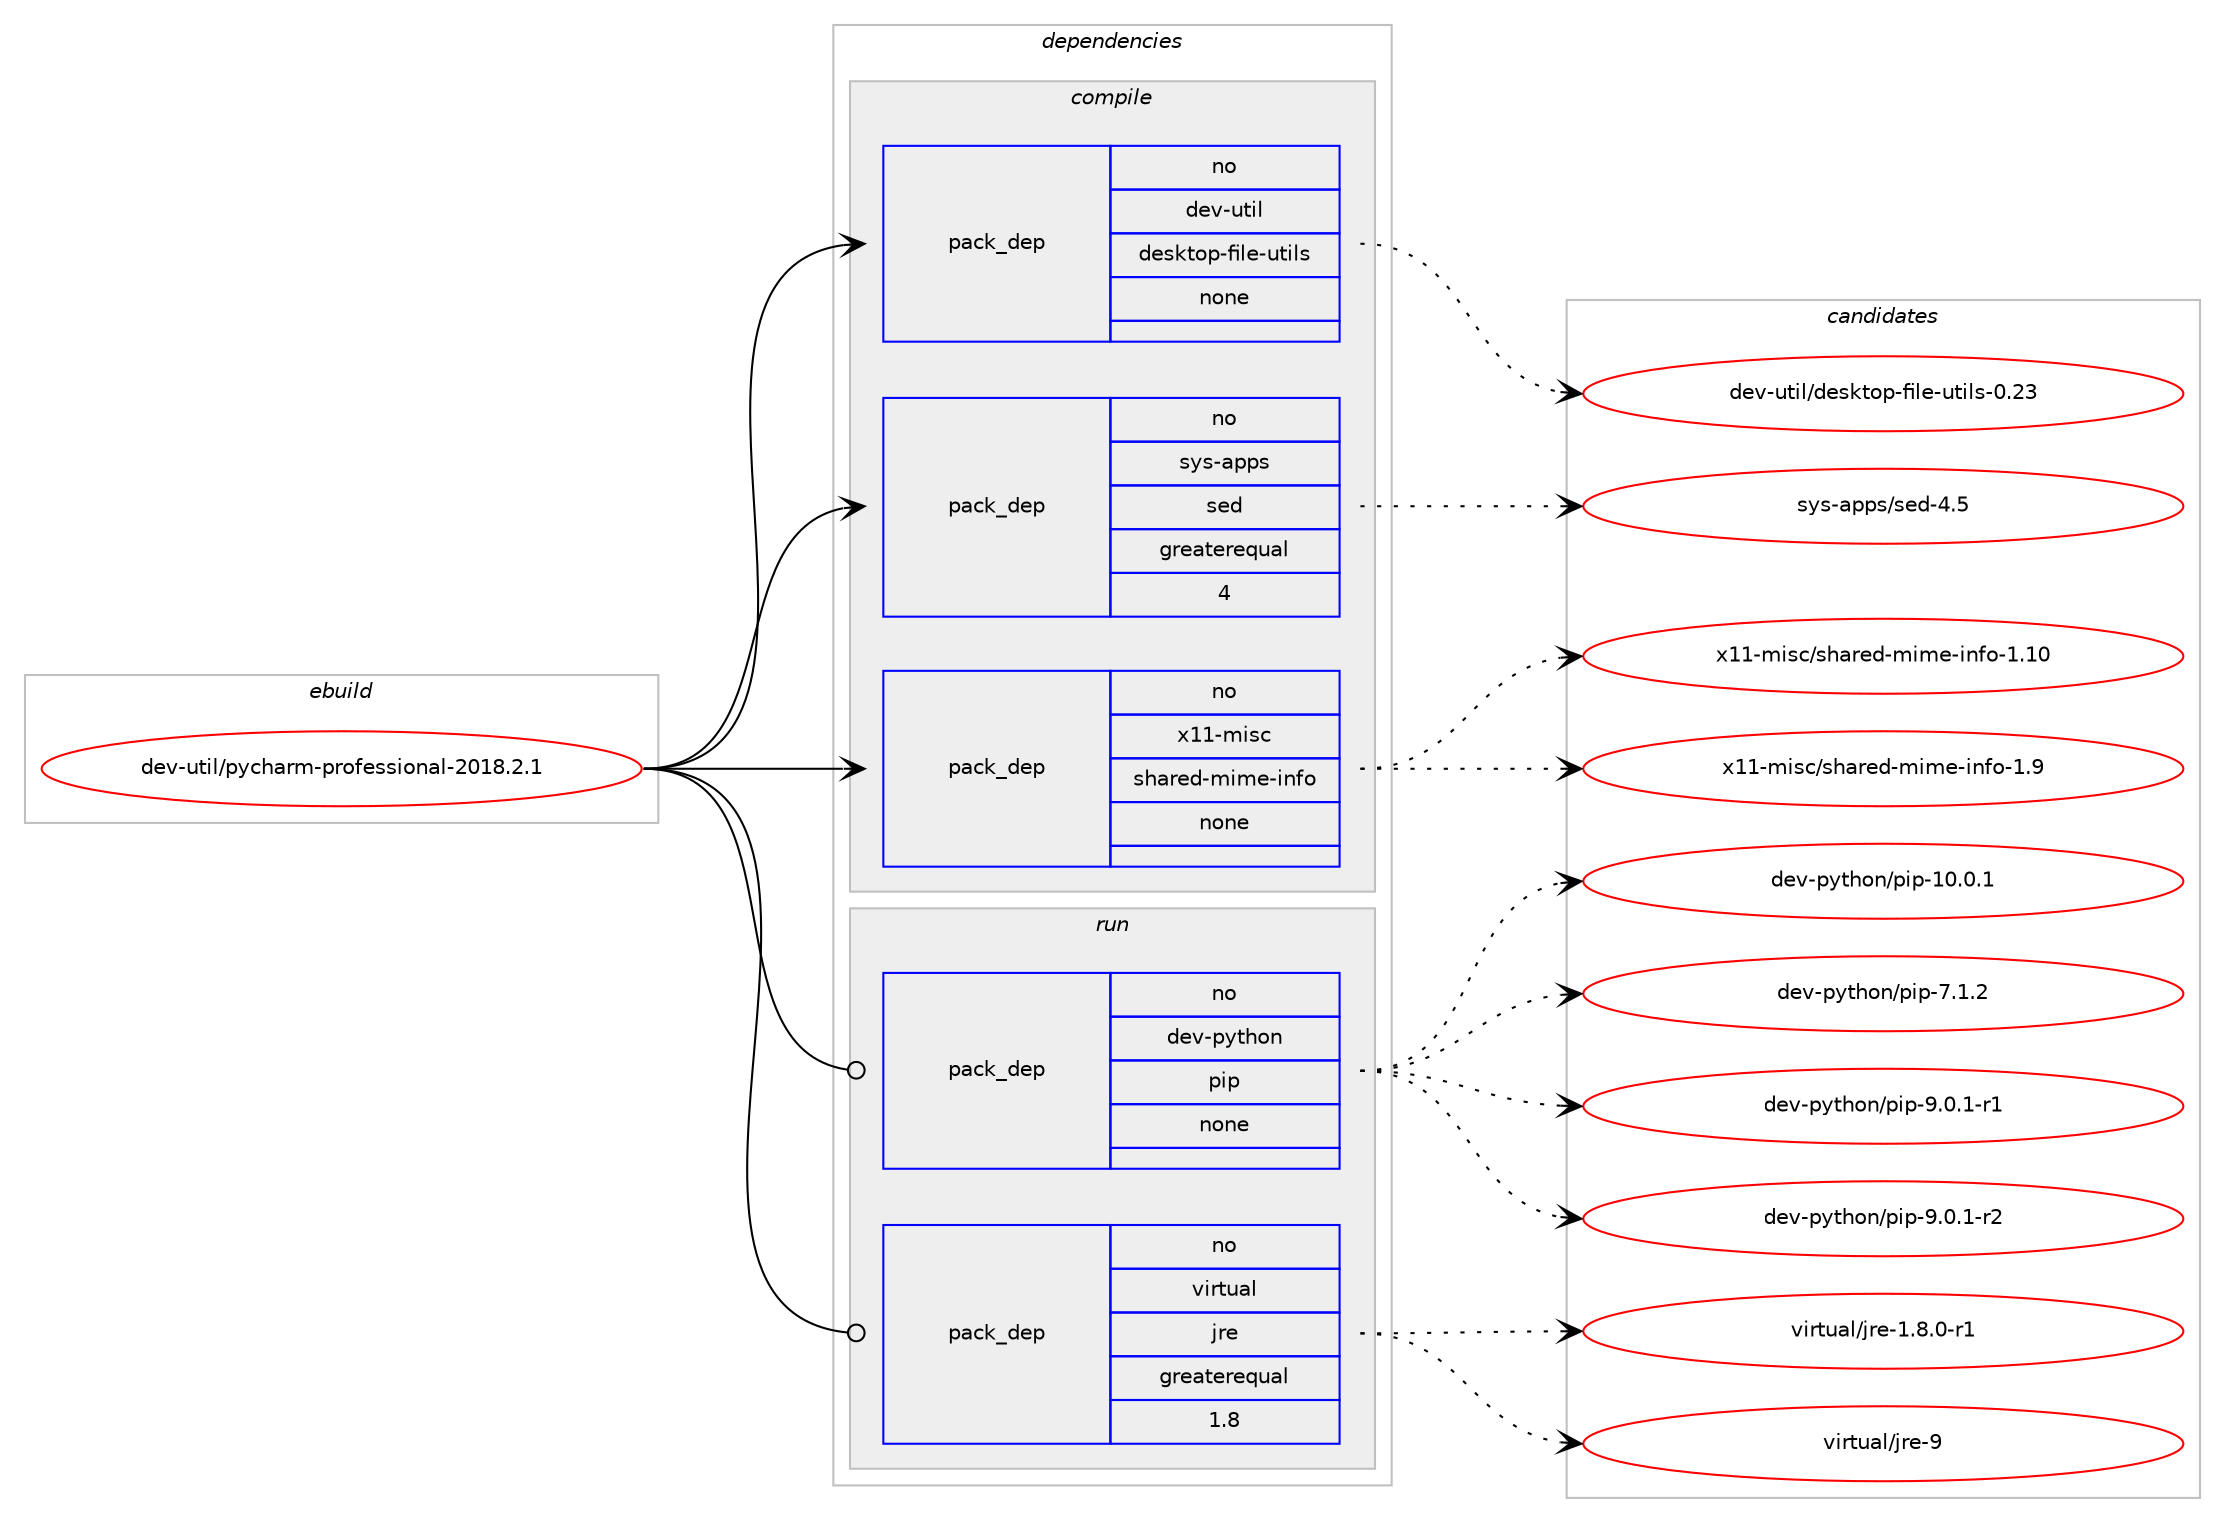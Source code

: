 digraph prolog {

# *************
# Graph options
# *************

newrank=true;
concentrate=true;
compound=true;
graph [rankdir=LR,fontname=Helvetica,fontsize=10,ranksep=1.5];#, ranksep=2.5, nodesep=0.2];
edge  [arrowhead=vee];
node  [fontname=Helvetica,fontsize=10];

# **********
# The ebuild
# **********

subgraph cluster_leftcol {
color=gray;
rank=same;
label=<<i>ebuild</i>>;
id [label="dev-util/pycharm-professional-2018.2.1", color=red, width=4, href="../dev-util/pycharm-professional-2018.2.1.svg"];
}

# ****************
# The dependencies
# ****************

subgraph cluster_midcol {
color=gray;
label=<<i>dependencies</i>>;
subgraph cluster_compile {
fillcolor="#eeeeee";
style=filled;
label=<<i>compile</i>>;
subgraph pack4922 {
dependency7568 [label=<<TABLE BORDER="0" CELLBORDER="1" CELLSPACING="0" CELLPADDING="4" WIDTH="220"><TR><TD ROWSPAN="6" CELLPADDING="30">pack_dep</TD></TR><TR><TD WIDTH="110">no</TD></TR><TR><TD>dev-util</TD></TR><TR><TD>desktop-file-utils</TD></TR><TR><TD>none</TD></TR><TR><TD></TD></TR></TABLE>>, shape=none, color=blue];
}
id:e -> dependency7568:w [weight=20,style="solid",arrowhead="vee"];
subgraph pack4923 {
dependency7569 [label=<<TABLE BORDER="0" CELLBORDER="1" CELLSPACING="0" CELLPADDING="4" WIDTH="220"><TR><TD ROWSPAN="6" CELLPADDING="30">pack_dep</TD></TR><TR><TD WIDTH="110">no</TD></TR><TR><TD>sys-apps</TD></TR><TR><TD>sed</TD></TR><TR><TD>greaterequal</TD></TR><TR><TD>4</TD></TR></TABLE>>, shape=none, color=blue];
}
id:e -> dependency7569:w [weight=20,style="solid",arrowhead="vee"];
subgraph pack4924 {
dependency7570 [label=<<TABLE BORDER="0" CELLBORDER="1" CELLSPACING="0" CELLPADDING="4" WIDTH="220"><TR><TD ROWSPAN="6" CELLPADDING="30">pack_dep</TD></TR><TR><TD WIDTH="110">no</TD></TR><TR><TD>x11-misc</TD></TR><TR><TD>shared-mime-info</TD></TR><TR><TD>none</TD></TR><TR><TD></TD></TR></TABLE>>, shape=none, color=blue];
}
id:e -> dependency7570:w [weight=20,style="solid",arrowhead="vee"];
}
subgraph cluster_compileandrun {
fillcolor="#eeeeee";
style=filled;
label=<<i>compile and run</i>>;
}
subgraph cluster_run {
fillcolor="#eeeeee";
style=filled;
label=<<i>run</i>>;
subgraph pack4925 {
dependency7571 [label=<<TABLE BORDER="0" CELLBORDER="1" CELLSPACING="0" CELLPADDING="4" WIDTH="220"><TR><TD ROWSPAN="6" CELLPADDING="30">pack_dep</TD></TR><TR><TD WIDTH="110">no</TD></TR><TR><TD>dev-python</TD></TR><TR><TD>pip</TD></TR><TR><TD>none</TD></TR><TR><TD></TD></TR></TABLE>>, shape=none, color=blue];
}
id:e -> dependency7571:w [weight=20,style="solid",arrowhead="odot"];
subgraph pack4926 {
dependency7572 [label=<<TABLE BORDER="0" CELLBORDER="1" CELLSPACING="0" CELLPADDING="4" WIDTH="220"><TR><TD ROWSPAN="6" CELLPADDING="30">pack_dep</TD></TR><TR><TD WIDTH="110">no</TD></TR><TR><TD>virtual</TD></TR><TR><TD>jre</TD></TR><TR><TD>greaterequal</TD></TR><TR><TD>1.8</TD></TR></TABLE>>, shape=none, color=blue];
}
id:e -> dependency7572:w [weight=20,style="solid",arrowhead="odot"];
}
}

# **************
# The candidates
# **************

subgraph cluster_choices {
rank=same;
color=gray;
label=<<i>candidates</i>>;

subgraph choice4922 {
color=black;
nodesep=1;
choice100101118451171161051084710010111510711611111245102105108101451171161051081154548465051 [label="dev-util/desktop-file-utils-0.23", color=red, width=4,href="../dev-util/desktop-file-utils-0.23.svg"];
dependency7568:e -> choice100101118451171161051084710010111510711611111245102105108101451171161051081154548465051:w [style=dotted,weight="100"];
}
subgraph choice4923 {
color=black;
nodesep=1;
choice11512111545971121121154711510110045524653 [label="sys-apps/sed-4.5", color=red, width=4,href="../sys-apps/sed-4.5.svg"];
dependency7569:e -> choice11512111545971121121154711510110045524653:w [style=dotted,weight="100"];
}
subgraph choice4924 {
color=black;
nodesep=1;
choice12049494510910511599471151049711410110045109105109101451051101021114549464948 [label="x11-misc/shared-mime-info-1.10", color=red, width=4,href="../x11-misc/shared-mime-info-1.10.svg"];
choice120494945109105115994711510497114101100451091051091014510511010211145494657 [label="x11-misc/shared-mime-info-1.9", color=red, width=4,href="../x11-misc/shared-mime-info-1.9.svg"];
dependency7570:e -> choice12049494510910511599471151049711410110045109105109101451051101021114549464948:w [style=dotted,weight="100"];
dependency7570:e -> choice120494945109105115994711510497114101100451091051091014510511010211145494657:w [style=dotted,weight="100"];
}
subgraph choice4925 {
color=black;
nodesep=1;
choice100101118451121211161041111104711210511245494846484649 [label="dev-python/pip-10.0.1", color=red, width=4,href="../dev-python/pip-10.0.1.svg"];
choice1001011184511212111610411111047112105112455546494650 [label="dev-python/pip-7.1.2", color=red, width=4,href="../dev-python/pip-7.1.2.svg"];
choice10010111845112121116104111110471121051124557464846494511449 [label="dev-python/pip-9.0.1-r1", color=red, width=4,href="../dev-python/pip-9.0.1-r1.svg"];
choice10010111845112121116104111110471121051124557464846494511450 [label="dev-python/pip-9.0.1-r2", color=red, width=4,href="../dev-python/pip-9.0.1-r2.svg"];
dependency7571:e -> choice100101118451121211161041111104711210511245494846484649:w [style=dotted,weight="100"];
dependency7571:e -> choice1001011184511212111610411111047112105112455546494650:w [style=dotted,weight="100"];
dependency7571:e -> choice10010111845112121116104111110471121051124557464846494511449:w [style=dotted,weight="100"];
dependency7571:e -> choice10010111845112121116104111110471121051124557464846494511450:w [style=dotted,weight="100"];
}
subgraph choice4926 {
color=black;
nodesep=1;
choice11810511411611797108471061141014549465646484511449 [label="virtual/jre-1.8.0-r1", color=red, width=4,href="../virtual/jre-1.8.0-r1.svg"];
choice11810511411611797108471061141014557 [label="virtual/jre-9", color=red, width=4,href="../virtual/jre-9.svg"];
dependency7572:e -> choice11810511411611797108471061141014549465646484511449:w [style=dotted,weight="100"];
dependency7572:e -> choice11810511411611797108471061141014557:w [style=dotted,weight="100"];
}
}

}
